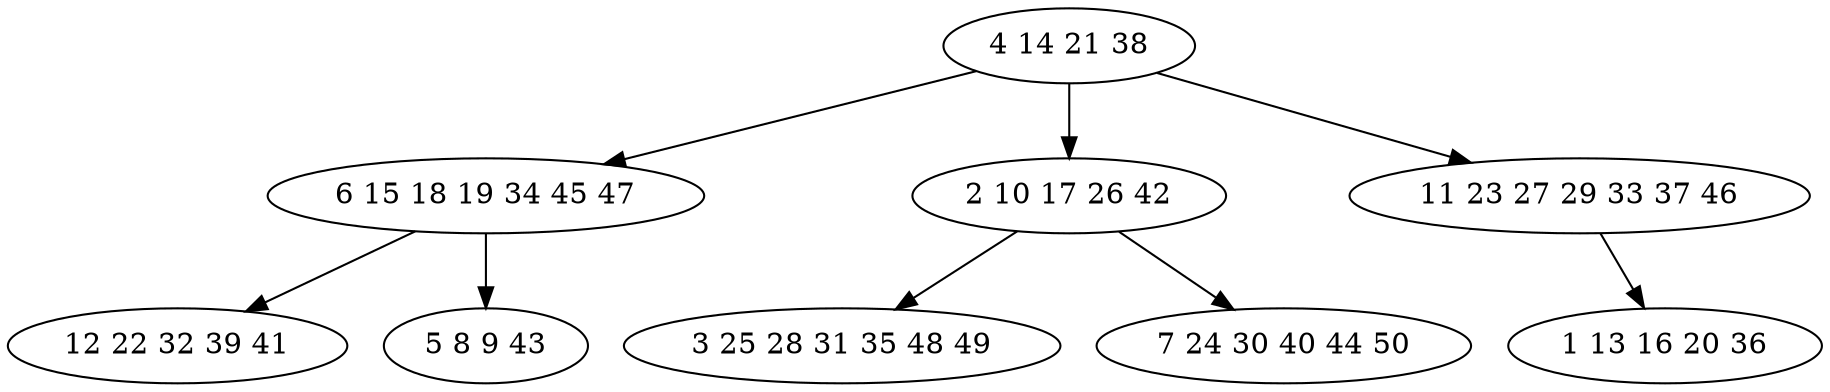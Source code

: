 digraph true_tree {
	"0" -> "1"
	"0" -> "2"
	"0" -> "3"
	"1" -> "4"
	"2" -> "5"
	"3" -> "6"
	"2" -> "7"
	"1" -> "8"
	"0" [label="4 14 21 38"];
	"1" [label="6 15 18 19 34 45 47"];
	"2" [label="2 10 17 26 42"];
	"3" [label="11 23 27 29 33 37 46"];
	"4" [label="12 22 32 39 41"];
	"5" [label="3 25 28 31 35 48 49"];
	"6" [label="1 13 16 20 36"];
	"7" [label="7 24 30 40 44 50"];
	"8" [label="5 8 9 43"];
}

